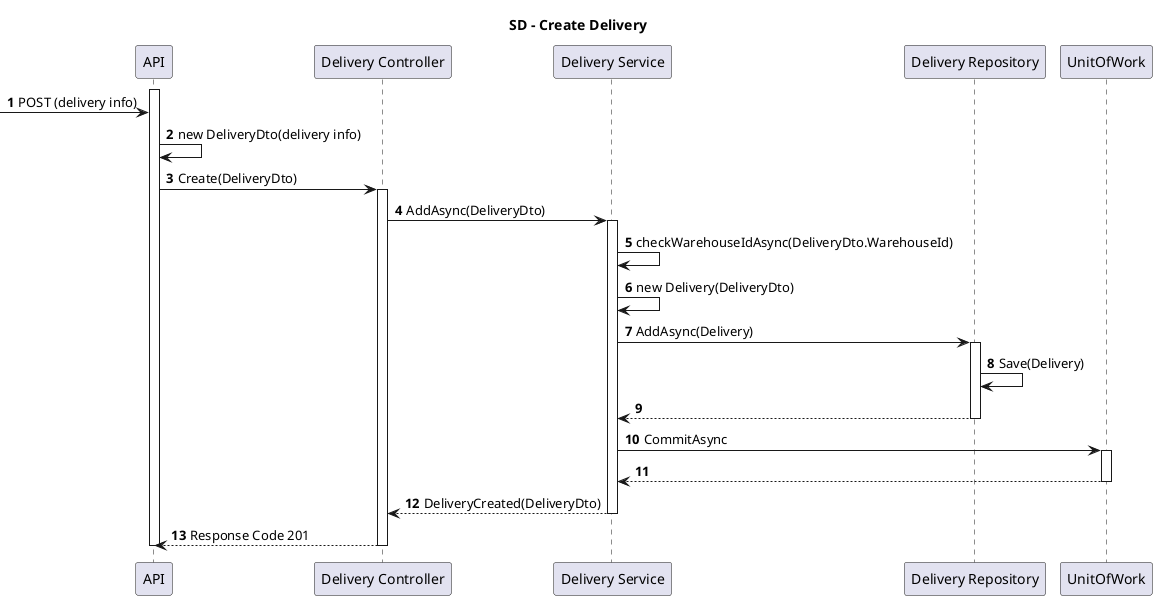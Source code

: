 @startuml USA05_3

title SD - Create Delivery

autonumber

participant "API" as API
participant "Delivery Controller" as C
participant "Delivery Service" as S
participant "Delivery Repository" as R
participant "UnitOfWork" as U

activate API
 -> API : POST (delivery info)
 API -> API : new DeliveryDto(delivery info)
API -> C : Create(DeliveryDto)
activate C
C -> S : AddAsync(DeliveryDto)
activate S
S -> S : checkWarehouseIdAsync(DeliveryDto.WarehouseId)
S -> S : new Delivery(DeliveryDto)
S -> R : AddAsync(Delivery)
activate R
R -> R : Save(Delivery)
R --> S
deactivate R
S -> U : CommitAsync
activate U
U --> S
deactivate U 
S --> C : DeliveryCreated(DeliveryDto)
deactivate S
C --> API : Response Code 201
deactivate C
deactivate API
